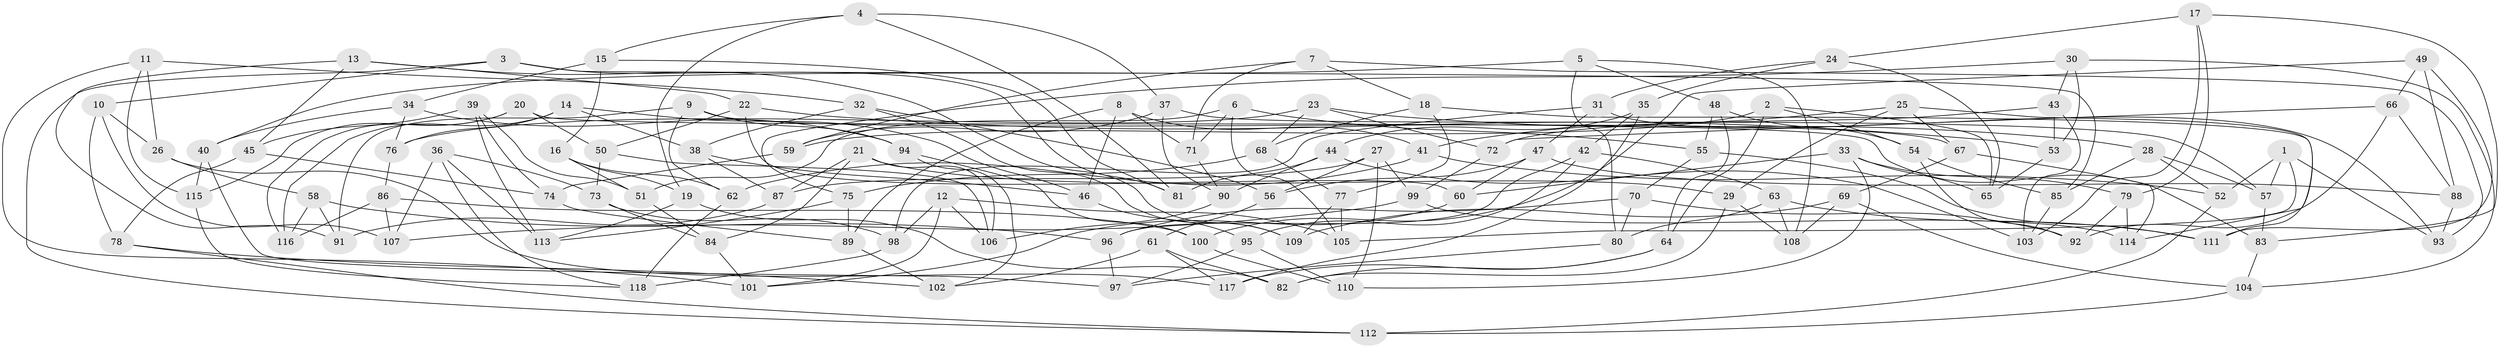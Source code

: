 // coarse degree distribution, {4: 0.42105263157894735, 6: 0.5, 5: 0.05263157894736842, 3: 0.02631578947368421}
// Generated by graph-tools (version 1.1) at 2025/52/02/27/25 19:52:34]
// undirected, 118 vertices, 236 edges
graph export_dot {
graph [start="1"]
  node [color=gray90,style=filled];
  1;
  2;
  3;
  4;
  5;
  6;
  7;
  8;
  9;
  10;
  11;
  12;
  13;
  14;
  15;
  16;
  17;
  18;
  19;
  20;
  21;
  22;
  23;
  24;
  25;
  26;
  27;
  28;
  29;
  30;
  31;
  32;
  33;
  34;
  35;
  36;
  37;
  38;
  39;
  40;
  41;
  42;
  43;
  44;
  45;
  46;
  47;
  48;
  49;
  50;
  51;
  52;
  53;
  54;
  55;
  56;
  57;
  58;
  59;
  60;
  61;
  62;
  63;
  64;
  65;
  66;
  67;
  68;
  69;
  70;
  71;
  72;
  73;
  74;
  75;
  76;
  77;
  78;
  79;
  80;
  81;
  82;
  83;
  84;
  85;
  86;
  87;
  88;
  89;
  90;
  91;
  92;
  93;
  94;
  95;
  96;
  97;
  98;
  99;
  100;
  101;
  102;
  103;
  104;
  105;
  106;
  107;
  108;
  109;
  110;
  111;
  112;
  113;
  114;
  115;
  116;
  117;
  118;
  1 -- 105;
  1 -- 57;
  1 -- 93;
  1 -- 52;
  2 -- 64;
  2 -- 54;
  2 -- 65;
  2 -- 59;
  3 -- 85;
  3 -- 81;
  3 -- 112;
  3 -- 10;
  4 -- 15;
  4 -- 81;
  4 -- 37;
  4 -- 19;
  5 -- 40;
  5 -- 48;
  5 -- 108;
  5 -- 80;
  6 -- 71;
  6 -- 55;
  6 -- 51;
  6 -- 105;
  7 -- 18;
  7 -- 93;
  7 -- 71;
  7 -- 59;
  8 -- 71;
  8 -- 89;
  8 -- 41;
  8 -- 46;
  9 -- 62;
  9 -- 94;
  9 -- 67;
  9 -- 91;
  10 -- 26;
  10 -- 78;
  10 -- 107;
  11 -- 101;
  11 -- 26;
  11 -- 32;
  11 -- 115;
  12 -- 106;
  12 -- 105;
  12 -- 98;
  12 -- 101;
  13 -- 109;
  13 -- 45;
  13 -- 22;
  13 -- 91;
  14 -- 76;
  14 -- 116;
  14 -- 46;
  14 -- 38;
  15 -- 16;
  15 -- 81;
  15 -- 34;
  16 -- 19;
  16 -- 51;
  16 -- 62;
  17 -- 79;
  17 -- 83;
  17 -- 103;
  17 -- 24;
  18 -- 111;
  18 -- 68;
  18 -- 77;
  19 -- 113;
  19 -- 82;
  20 -- 116;
  20 -- 83;
  20 -- 50;
  20 -- 115;
  21 -- 106;
  21 -- 29;
  21 -- 84;
  21 -- 87;
  22 -- 60;
  22 -- 53;
  22 -- 50;
  23 -- 76;
  23 -- 68;
  23 -- 72;
  23 -- 28;
  24 -- 65;
  24 -- 31;
  24 -- 35;
  25 -- 67;
  25 -- 29;
  25 -- 114;
  25 -- 41;
  26 -- 117;
  26 -- 58;
  27 -- 56;
  27 -- 99;
  27 -- 87;
  27 -- 110;
  28 -- 52;
  28 -- 85;
  28 -- 57;
  29 -- 108;
  29 -- 82;
  30 -- 53;
  30 -- 43;
  30 -- 104;
  30 -- 75;
  31 -- 47;
  31 -- 98;
  31 -- 93;
  32 -- 56;
  32 -- 38;
  32 -- 109;
  33 -- 110;
  33 -- 65;
  33 -- 79;
  33 -- 60;
  34 -- 40;
  34 -- 76;
  34 -- 94;
  35 -- 117;
  35 -- 42;
  35 -- 44;
  36 -- 113;
  36 -- 118;
  36 -- 73;
  36 -- 107;
  37 -- 57;
  37 -- 59;
  37 -- 90;
  38 -- 87;
  38 -- 46;
  39 -- 51;
  39 -- 74;
  39 -- 113;
  39 -- 45;
  40 -- 115;
  40 -- 97;
  41 -- 52;
  41 -- 62;
  42 -- 96;
  42 -- 63;
  42 -- 95;
  43 -- 103;
  43 -- 53;
  43 -- 72;
  44 -- 103;
  44 -- 81;
  44 -- 90;
  45 -- 78;
  45 -- 74;
  46 -- 95;
  47 -- 60;
  47 -- 56;
  47 -- 88;
  48 -- 54;
  48 -- 64;
  48 -- 55;
  49 -- 88;
  49 -- 100;
  49 -- 66;
  49 -- 111;
  50 -- 106;
  50 -- 73;
  51 -- 84;
  52 -- 112;
  53 -- 65;
  54 -- 85;
  54 -- 92;
  55 -- 70;
  55 -- 111;
  56 -- 61;
  57 -- 83;
  58 -- 96;
  58 -- 116;
  58 -- 91;
  59 -- 74;
  60 -- 101;
  61 -- 117;
  61 -- 102;
  61 -- 82;
  62 -- 118;
  63 -- 80;
  63 -- 111;
  63 -- 108;
  64 -- 82;
  64 -- 117;
  66 -- 92;
  66 -- 88;
  66 -- 72;
  67 -- 114;
  67 -- 69;
  68 -- 77;
  68 -- 75;
  69 -- 104;
  69 -- 109;
  69 -- 108;
  70 -- 92;
  70 -- 80;
  70 -- 96;
  71 -- 90;
  72 -- 99;
  73 -- 84;
  73 -- 98;
  74 -- 89;
  75 -- 89;
  75 -- 113;
  76 -- 86;
  77 -- 109;
  77 -- 105;
  78 -- 112;
  78 -- 102;
  79 -- 114;
  79 -- 92;
  80 -- 97;
  83 -- 104;
  84 -- 101;
  85 -- 103;
  86 -- 107;
  86 -- 100;
  86 -- 116;
  87 -- 91;
  88 -- 93;
  89 -- 102;
  90 -- 106;
  94 -- 102;
  94 -- 100;
  95 -- 110;
  95 -- 97;
  96 -- 97;
  98 -- 118;
  99 -- 107;
  99 -- 114;
  100 -- 110;
  104 -- 112;
  115 -- 118;
}
